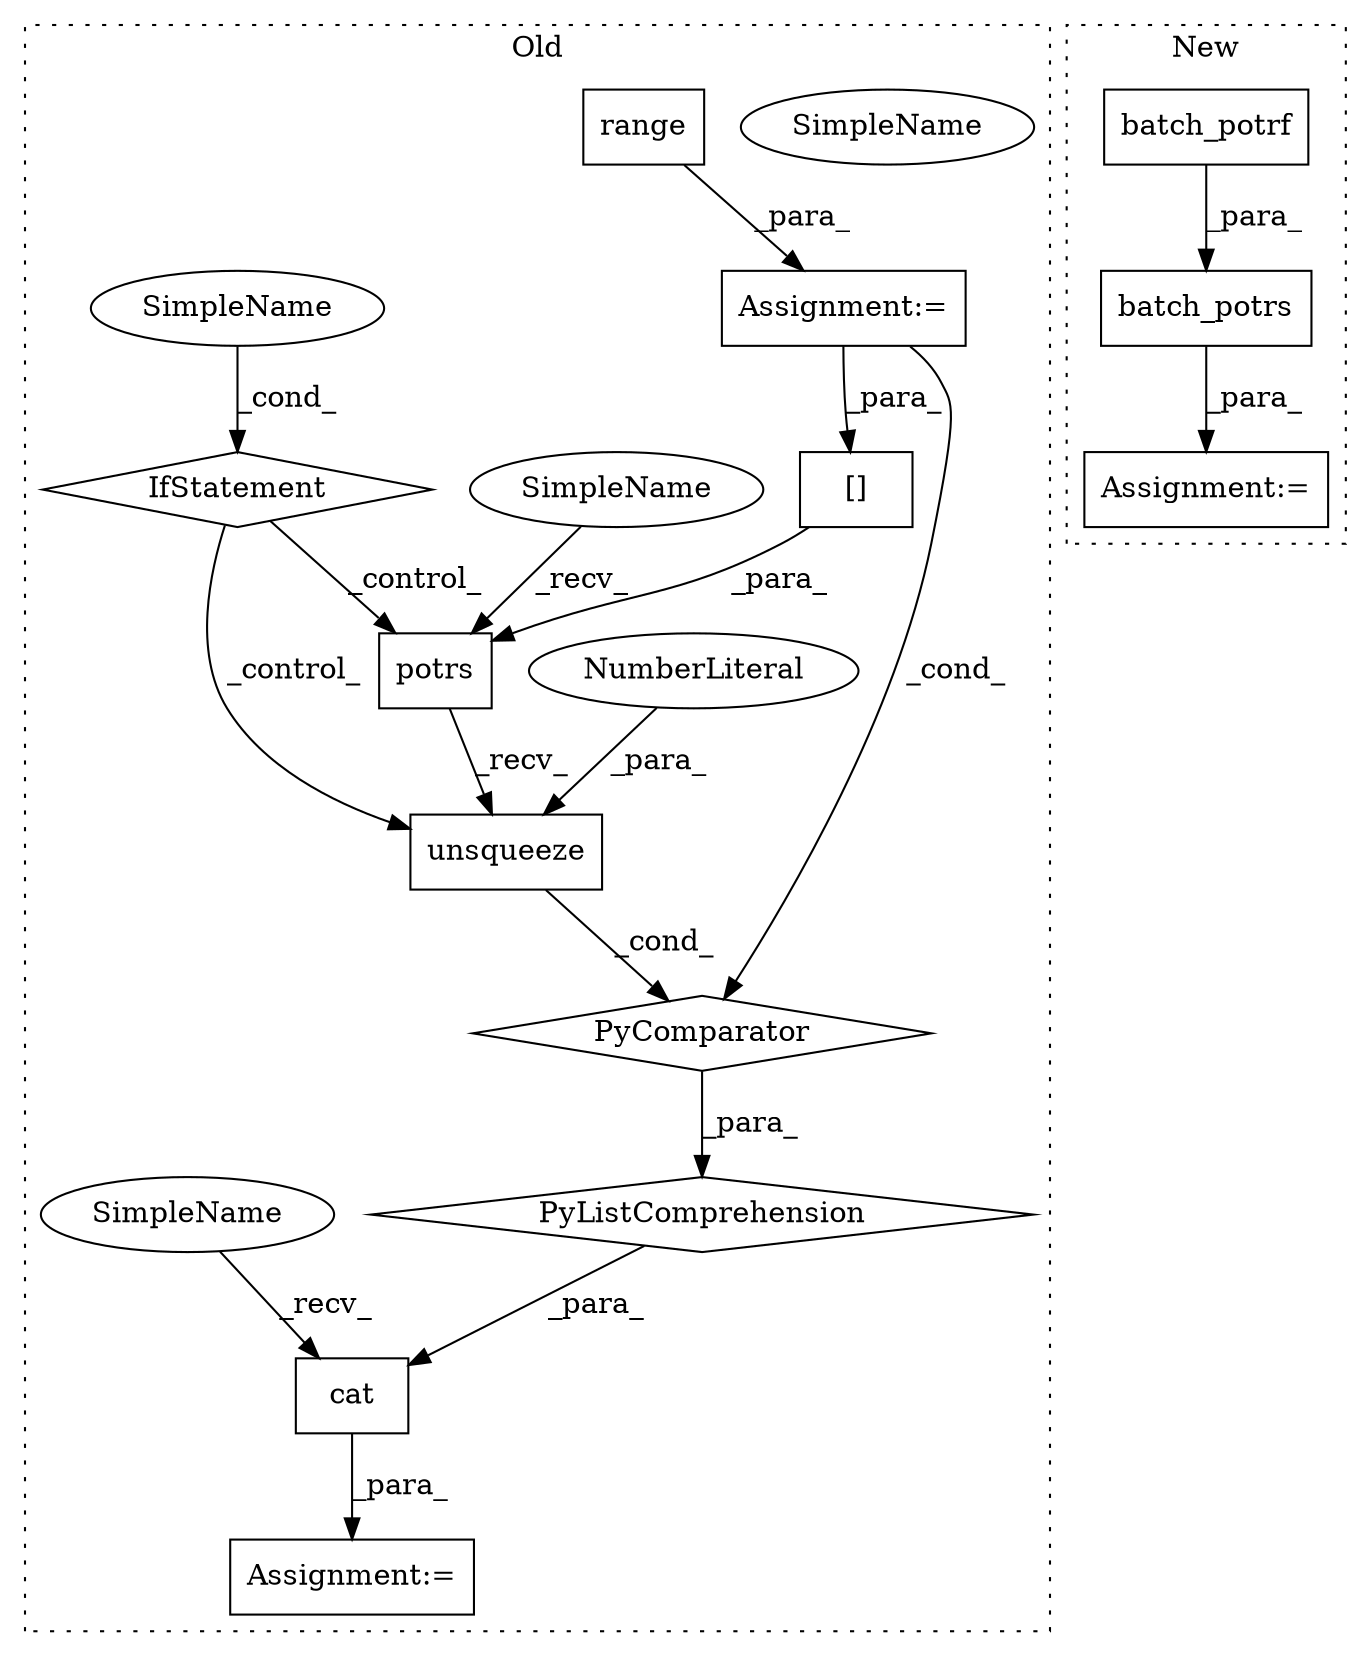 digraph G {
subgraph cluster0 {
1 [label="IfStatement" a="25" s="3596" l="24" shape="diamond"];
3 [label="SimpleName" a="42" s="3615" l="5" shape="ellipse"];
4 [label="unsqueeze" a="32" s="3526,3537" l="10,1" shape="box"];
5 [label="NumberLiteral" a="34" s="3536" l="1" shape="ellipse"];
6 [label="potrs" a="32" s="3497,3524" l="6,1" shape="box"];
7 [label="[]" a="2" s="3503,3508" l="4,1" shape="box"];
8 [label="range" a="32" s="3603,3610" l="6,1" shape="box"];
9 [label="PyListComprehension" a="109" s="3491" l="137" shape="diamond"];
10 [label="PyComparator" a="113" s="3596" l="24" shape="diamond"];
11 [label="cat" a="32" s="3476,3628" l="15,-5" shape="box"];
12 [label="Assignment:=" a="7" s="3469" l="1" shape="box"];
13 [label="Assignment:=" a="7" s="3596" l="24" shape="box"];
16 [label="SimpleName" a="42" s="3615" l="5" shape="ellipse"];
17 [label="SimpleName" a="42" s="3491" l="5" shape="ellipse"];
18 [label="SimpleName" a="42" s="3470" l="5" shape="ellipse"];
label = "Old";
style="dotted";
}
subgraph cluster1 {
2 [label="batch_potrs" a="32" s="3165,3192" l="12,1" shape="box"];
14 [label="batch_potrf" a="32" s="3133,3151" l="12,1" shape="box"];
15 [label="Assignment:=" a="7" s="3164" l="1" shape="box"];
label = "New";
style="dotted";
}
1 -> 4 [label="_control_"];
1 -> 6 [label="_control_"];
2 -> 15 [label="_para_"];
4 -> 10 [label="_cond_"];
5 -> 4 [label="_para_"];
6 -> 4 [label="_recv_"];
7 -> 6 [label="_para_"];
8 -> 13 [label="_para_"];
9 -> 11 [label="_para_"];
10 -> 9 [label="_para_"];
11 -> 12 [label="_para_"];
13 -> 10 [label="_cond_"];
13 -> 7 [label="_para_"];
14 -> 2 [label="_para_"];
16 -> 1 [label="_cond_"];
17 -> 6 [label="_recv_"];
18 -> 11 [label="_recv_"];
}